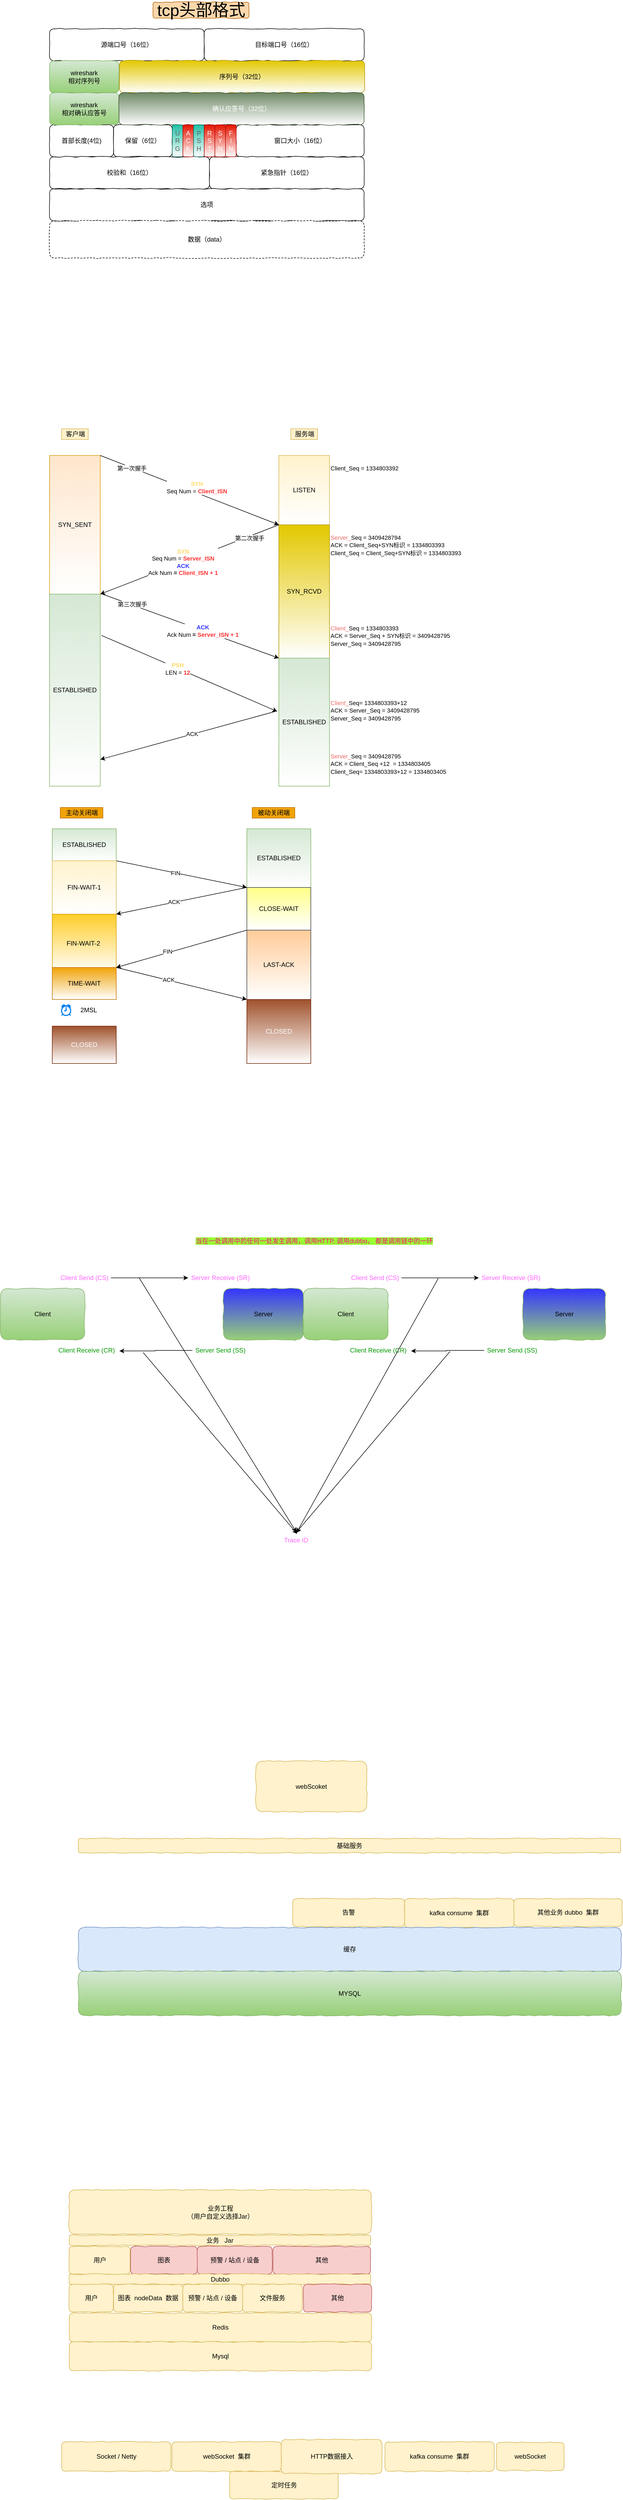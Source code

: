 <mxfile version="15.8.2" type="github">
  <diagram id="oA3eS2ro-VcBrTiEZLm-" name="第 1 页">
    <mxGraphModel dx="1422" dy="786" grid="0" gridSize="10" guides="1" tooltips="1" connect="1" arrows="1" fold="1" page="0" pageScale="1" pageWidth="827" pageHeight="1169" background="none" math="0" shadow="0">
      <root>
        <mxCell id="0" />
        <mxCell id="1" parent="0" />
        <mxCell id="Nb2khe5gCZyhO0hgCq8m-3" value="源端口号（16位）" style="rounded=1;whiteSpace=wrap;html=1;gradientColor=#ffffff;glass=0;shadow=0;sketch=0;comic=1;" parent="1" vertex="1">
          <mxGeometry x="130" y="180" width="290" height="60" as="geometry" />
        </mxCell>
        <mxCell id="Nb2khe5gCZyhO0hgCq8m-4" value="目标端口号（16位）" style="rounded=1;whiteSpace=wrap;html=1;gradientColor=#ffffff;comic=1;" parent="1" vertex="1">
          <mxGeometry x="420" y="180" width="300" height="60" as="geometry" />
        </mxCell>
        <mxCell id="Nb2khe5gCZyhO0hgCq8m-9" value="首部长度(4位)" style="rounded=1;whiteSpace=wrap;html=1;comic=1;" parent="1" vertex="1">
          <mxGeometry x="130" y="360" width="120" height="60" as="geometry" />
        </mxCell>
        <mxCell id="Nb2khe5gCZyhO0hgCq8m-10" value="保留（6位）" style="rounded=1;whiteSpace=wrap;html=1;comic=1;" parent="1" vertex="1">
          <mxGeometry x="250" y="360" width="110" height="60" as="geometry" />
        </mxCell>
        <mxCell id="Nb2khe5gCZyhO0hgCq8m-11" value="窗口大小（16位）" style="rounded=1;whiteSpace=wrap;html=1;comic=1;" parent="1" vertex="1">
          <mxGeometry x="480" y="360" width="240" height="60" as="geometry" />
        </mxCell>
        <mxCell id="Nb2khe5gCZyhO0hgCq8m-14" value="校验和（16位）" style="rounded=1;whiteSpace=wrap;html=1;comic=1;" parent="1" vertex="1">
          <mxGeometry x="130" y="420" width="300" height="60" as="geometry" />
        </mxCell>
        <mxCell id="Nb2khe5gCZyhO0hgCq8m-16" value="紧急指针（16位）" style="rounded=1;whiteSpace=wrap;html=1;comic=1;" parent="1" vertex="1">
          <mxGeometry x="430" y="420" width="290" height="60" as="geometry" />
        </mxCell>
        <mxCell id="Nb2khe5gCZyhO0hgCq8m-17" value="选项" style="rounded=1;whiteSpace=wrap;html=1;comic=1;" parent="1" vertex="1">
          <mxGeometry x="130" y="480" width="590" height="60" as="geometry" />
        </mxCell>
        <mxCell id="Nb2khe5gCZyhO0hgCq8m-18" value="数据（data）" style="rounded=1;whiteSpace=wrap;html=1;dashed=1;gradientColor=#ffffff;comic=1;" parent="1" vertex="1">
          <mxGeometry x="130" y="540" width="590" height="70" as="geometry" />
        </mxCell>
        <mxCell id="Nb2khe5gCZyhO0hgCq8m-20" value="wireshark&lt;br&gt;相对序列号" style="rounded=1;whiteSpace=wrap;html=1;gradientColor=#97d077;fillColor=#d5e8d4;strokeColor=#82b366;comic=1;" parent="1" vertex="1">
          <mxGeometry x="130" y="240" width="130" height="60" as="geometry" />
        </mxCell>
        <mxCell id="Nb2khe5gCZyhO0hgCq8m-21" value="序列号（32位）" style="rounded=1;whiteSpace=wrap;html=1;fillColor=#e3c800;strokeColor=#B09500;fontColor=#000000;gradientColor=#ffffff;comic=1;" parent="1" vertex="1">
          <mxGeometry x="261" y="240" width="460" height="60" as="geometry" />
        </mxCell>
        <mxCell id="Nb2khe5gCZyhO0hgCq8m-22" value="wireshark&lt;br&gt;相对确认应答号" style="rounded=1;whiteSpace=wrap;html=1;gradientColor=#97d077;fillColor=#d5e8d4;strokeColor=#82b366;comic=1;" parent="1" vertex="1">
          <mxGeometry x="130" y="300" width="130" height="60" as="geometry" />
        </mxCell>
        <mxCell id="Nb2khe5gCZyhO0hgCq8m-23" value="确认应答号（32位）" style="rounded=1;whiteSpace=wrap;html=1;fillColor=#6d8764;strokeColor=#3A5431;fontColor=#ffffff;gradientColor=#ffffff;comic=1;" parent="1" vertex="1">
          <mxGeometry x="260" y="300" width="460" height="60" as="geometry" />
        </mxCell>
        <mxCell id="Nb2khe5gCZyhO0hgCq8m-26" value="U&lt;br&gt;R&lt;br&gt;G" style="rounded=1;html=1;sketch=0;fontColor=#5C5C5C;strokeColor=#006658;fillColor=#21C0A5;whiteSpace=wrap;gradientColor=#ffffff;" parent="1" vertex="1">
          <mxGeometry x="360" y="360" width="20" height="60" as="geometry" />
        </mxCell>
        <mxCell id="Nb2khe5gCZyhO0hgCq8m-27" value="A&lt;br&gt;C&lt;br&gt;K" style="rounded=1;whiteSpace=wrap;html=1;sketch=0;fontColor=#ffffff;strokeColor=#B20000;fillColor=#e51400;gradientColor=#ffffff;" parent="1" vertex="1">
          <mxGeometry x="380" y="360" width="20" height="60" as="geometry" />
        </mxCell>
        <mxCell id="Nb2khe5gCZyhO0hgCq8m-28" value="P&lt;br&gt;S&lt;br&gt;H" style="rounded=1;whiteSpace=wrap;html=1;sketch=0;fontColor=#5C5C5C;strokeColor=#006658;fillColor=#21C0A5;gradientColor=#ffffff;" parent="1" vertex="1">
          <mxGeometry x="400" y="360" width="20" height="60" as="geometry" />
        </mxCell>
        <mxCell id="Nb2khe5gCZyhO0hgCq8m-29" value="R&lt;br&gt;S&lt;br&gt;T" style="rounded=1;whiteSpace=wrap;html=1;sketch=0;fontColor=#ffffff;strokeColor=#B20000;fillColor=#e51400;gradientColor=#ffffff;" parent="1" vertex="1">
          <mxGeometry x="420" y="360" width="20" height="60" as="geometry" />
        </mxCell>
        <mxCell id="Nb2khe5gCZyhO0hgCq8m-30" value="S&lt;br&gt;Y&lt;br&gt;N" style="rounded=1;whiteSpace=wrap;html=1;sketch=0;fontColor=#ffffff;strokeColor=#B20000;fillColor=#e51400;gradientColor=#ffffff;" parent="1" vertex="1">
          <mxGeometry x="440" y="360" width="20" height="60" as="geometry" />
        </mxCell>
        <mxCell id="Nb2khe5gCZyhO0hgCq8m-31" value="F&lt;br&gt;I&lt;br&gt;N" style="rounded=1;whiteSpace=wrap;html=1;sketch=0;fontColor=#ffffff;strokeColor=#B20000;fillColor=#e51400;gradientColor=#ffffff;" parent="1" vertex="1">
          <mxGeometry x="460" y="360" width="20" height="60" as="geometry" />
        </mxCell>
        <mxCell id="Nb2khe5gCZyhO0hgCq8m-32" value="&lt;font style=&quot;font-size: 31px&quot;&gt;tcp头部格式&lt;/font&gt;" style="text;html=1;align=center;verticalAlign=middle;resizable=0;points=[];autosize=1;fillColor=#fad7ac;strokeColor=#b46504;rounded=1;comic=1;" parent="1" vertex="1">
          <mxGeometry x="324" y="130" width="180" height="30" as="geometry" />
        </mxCell>
        <mxCell id="5syFboAeOt0OYtr-gB5--3" value="SYN_SENT" style="rounded=0;whiteSpace=wrap;html=1;fillColor=#ffe6cc;strokeColor=#d79b00;gradientColor=#ffffff;" parent="1" vertex="1">
          <mxGeometry x="130" y="980" width="95" height="260" as="geometry" />
        </mxCell>
        <mxCell id="5syFboAeOt0OYtr-gB5--11" style="rounded=0;orthogonalLoop=1;jettySize=auto;html=1;entryX=0;entryY=0;entryDx=0;entryDy=0;" parent="1" target="5syFboAeOt0OYtr-gB5--7" edge="1">
          <mxGeometry relative="1" as="geometry">
            <mxPoint x="229" y="1240" as="sourcePoint" />
          </mxGeometry>
        </mxCell>
        <mxCell id="5syFboAeOt0OYtr-gB5--18" value="第三次握手" style="edgeLabel;html=1;align=center;verticalAlign=middle;resizable=0;points=[];" parent="5syFboAeOt0OYtr-gB5--11" vertex="1" connectable="0">
          <mxGeometry x="-0.669" y="1" relative="1" as="geometry">
            <mxPoint as="offset" />
          </mxGeometry>
        </mxCell>
        <mxCell id="5syFboAeOt0OYtr-gB5--4" value="&lt;span&gt;ESTABLISHED&lt;/span&gt;" style="rounded=0;whiteSpace=wrap;html=1;fillColor=#d5e8d4;strokeColor=#82b366;gradientColor=#ffffff;" parent="1" vertex="1">
          <mxGeometry x="130" y="1240" width="95" height="360" as="geometry" />
        </mxCell>
        <mxCell id="5syFboAeOt0OYtr-gB5--5" value="LISTEN" style="rounded=0;whiteSpace=wrap;html=1;fillColor=#fff2cc;strokeColor=#d6b656;gradientColor=#ffffff;gradientDirection=south;" parent="1" vertex="1">
          <mxGeometry x="560" y="980" width="95" height="130" as="geometry" />
        </mxCell>
        <mxCell id="5syFboAeOt0OYtr-gB5--6" value="SYN_RCVD" style="rounded=0;whiteSpace=wrap;html=1;fillColor=#e3c800;strokeColor=#B09500;fontColor=#000000;gradientColor=#ffffff;" parent="1" vertex="1">
          <mxGeometry x="560" y="1110" width="95" height="250" as="geometry" />
        </mxCell>
        <mxCell id="5syFboAeOt0OYtr-gB5--7" value="ESTABLISHED" style="rounded=0;whiteSpace=wrap;html=1;fillColor=#d5e8d4;strokeColor=#82b366;gradientColor=#ffffff;" parent="1" vertex="1">
          <mxGeometry x="560" y="1360" width="95" height="240" as="geometry" />
        </mxCell>
        <mxCell id="5syFboAeOt0OYtr-gB5--9" value="" style="endArrow=classic;html=1;exitX=1;exitY=0;exitDx=0;exitDy=0;entryX=0;entryY=1;entryDx=0;entryDy=0;" parent="1" source="5syFboAeOt0OYtr-gB5--3" target="5syFboAeOt0OYtr-gB5--5" edge="1">
          <mxGeometry width="50" height="50" relative="1" as="geometry">
            <mxPoint x="225" y="1040" as="sourcePoint" />
            <mxPoint x="440" y="1100" as="targetPoint" />
          </mxGeometry>
        </mxCell>
        <mxCell id="5syFboAeOt0OYtr-gB5--12" value="第一次握手" style="edgeLabel;html=1;align=center;verticalAlign=middle;resizable=0;points=[];" parent="5syFboAeOt0OYtr-gB5--9" vertex="1" connectable="0">
          <mxGeometry x="-0.647" y="-1" relative="1" as="geometry">
            <mxPoint as="offset" />
          </mxGeometry>
        </mxCell>
        <mxCell id="5syFboAeOt0OYtr-gB5--15" value="&lt;b&gt;&lt;font color=&quot;#ffd966&quot;&gt;SYN&lt;/font&gt;&lt;/b&gt;&lt;br&gt;Seq Num = &lt;font color=&quot;#ff3333&quot; style=&quot;font-weight: bold&quot;&gt;Client_ISN&lt;/font&gt;&lt;b&gt;&lt;font color=&quot;#ff3333&quot;&gt;&lt;br&gt;&lt;/font&gt;&lt;/b&gt;" style="edgeLabel;html=1;align=center;verticalAlign=middle;resizable=0;points=[];" parent="5syFboAeOt0OYtr-gB5--9" vertex="1" connectable="0">
          <mxGeometry x="0.076" relative="1" as="geometry">
            <mxPoint y="-10" as="offset" />
          </mxGeometry>
        </mxCell>
        <mxCell id="5syFboAeOt0OYtr-gB5--10" value="" style="endArrow=classic;html=1;exitX=0;exitY=0;exitDx=0;exitDy=0;entryX=1;entryY=0;entryDx=0;entryDy=0;" parent="1" source="5syFboAeOt0OYtr-gB5--6" target="5syFboAeOt0OYtr-gB5--4" edge="1">
          <mxGeometry width="50" height="50" relative="1" as="geometry">
            <mxPoint x="530" y="1030" as="sourcePoint" />
            <mxPoint x="530" y="1440" as="targetPoint" />
          </mxGeometry>
        </mxCell>
        <mxCell id="5syFboAeOt0OYtr-gB5--17" value="第二次握手" style="edgeLabel;html=1;align=center;verticalAlign=middle;resizable=0;points=[];" parent="5syFboAeOt0OYtr-gB5--10" vertex="1" connectable="0">
          <mxGeometry x="-0.667" y="3" relative="1" as="geometry">
            <mxPoint as="offset" />
          </mxGeometry>
        </mxCell>
        <mxCell id="5syFboAeOt0OYtr-gB5--16" value="&lt;b&gt;&lt;font color=&quot;#ffd966&quot;&gt;SYN&lt;/font&gt;&lt;/b&gt;&lt;br&gt;Seq Num = &lt;font color=&quot;#ff3333&quot; style=&quot;font-weight: bold&quot;&gt;Server_ISN&lt;/font&gt;&lt;br&gt;&lt;b&gt;&lt;font color=&quot;#3333ff&quot;&gt;ACK&lt;/font&gt;&lt;/b&gt;&lt;br&gt;Ack Num&lt;b&gt; =&lt;font color=&quot;#ff3333&quot;&gt;&amp;nbsp;&lt;/font&gt;&lt;/b&gt;&lt;span style=&quot;color: rgb(255 , 51 , 51) ; font-weight: 700&quot;&gt;Client_ISN + 1&lt;/span&gt;&lt;b&gt;&lt;font color=&quot;#ff3333&quot;&gt;&lt;br&gt;&lt;/font&gt;&lt;/b&gt;" style="edgeLabel;html=1;align=center;verticalAlign=middle;resizable=0;points=[];" parent="1" vertex="1" connectable="0">
          <mxGeometry x="379.999" y="1179.998" as="geometry" />
        </mxCell>
        <mxCell id="5syFboAeOt0OYtr-gB5--19" value="&lt;b&gt;&lt;font color=&quot;#3333ff&quot;&gt;ACK&lt;/font&gt;&lt;/b&gt;&lt;br&gt;Ack Num&lt;b&gt; =&lt;font color=&quot;#ff3333&quot;&gt;&amp;nbsp;&lt;/font&gt;&lt;/b&gt;&lt;span style=&quot;color: rgb(255 , 51 , 51) ; font-weight: 700&quot;&gt;Server_ISN + 1&lt;/span&gt;&lt;b&gt;&lt;font color=&quot;#ff3333&quot;&gt;&lt;br&gt;&lt;/font&gt;&lt;/b&gt;" style="edgeLabel;html=1;align=center;verticalAlign=middle;resizable=0;points=[];" parent="1" vertex="1" connectable="0">
          <mxGeometry x="419.999" y="1299.998" as="geometry">
            <mxPoint x="-3" y="9" as="offset" />
          </mxGeometry>
        </mxCell>
        <mxCell id="5syFboAeOt0OYtr-gB5--20" value="客户端" style="text;html=1;align=center;verticalAlign=middle;resizable=0;points=[];autosize=1;strokeColor=#d6b656;fillColor=#fff2cc;" parent="1" vertex="1">
          <mxGeometry x="152.5" y="930" width="50" height="20" as="geometry" />
        </mxCell>
        <mxCell id="5syFboAeOt0OYtr-gB5--21" value="服务端" style="text;html=1;align=center;verticalAlign=middle;resizable=0;points=[];autosize=1;strokeColor=#d6b656;fillColor=#fff2cc;" parent="1" vertex="1">
          <mxGeometry x="582.5" y="930" width="50" height="20" as="geometry" />
        </mxCell>
        <mxCell id="5syFboAeOt0OYtr-gB5--24" value="" style="endArrow=classic;html=1;exitX=1.026;exitY=0.215;exitDx=0;exitDy=0;exitPerimeter=0;" parent="1" source="5syFboAeOt0OYtr-gB5--4" edge="1">
          <mxGeometry width="50" height="50" relative="1" as="geometry">
            <mxPoint x="225" y="1450" as="sourcePoint" />
            <mxPoint x="557" y="1460" as="targetPoint" />
            <Array as="points" />
          </mxGeometry>
        </mxCell>
        <mxCell id="5syFboAeOt0OYtr-gB5--27" value="&lt;b&gt;&lt;font color=&quot;#ffd966&quot;&gt;PSH&lt;/font&gt;&lt;/b&gt;&lt;br&gt;LEN =&amp;nbsp;&lt;font color=&quot;#ff3333&quot; style=&quot;font-weight: bold&quot;&gt;12&lt;/font&gt;&lt;br&gt;" style="edgeLabel;html=1;align=center;verticalAlign=middle;resizable=0;points=[];" parent="5syFboAeOt0OYtr-gB5--24" vertex="1" connectable="0">
          <mxGeometry x="-0.27" y="-3" relative="1" as="geometry">
            <mxPoint x="23" y="8" as="offset" />
          </mxGeometry>
        </mxCell>
        <mxCell id="5syFboAeOt0OYtr-gB5--25" value="" style="endArrow=classic;html=1;" parent="1" edge="1">
          <mxGeometry width="50" height="50" relative="1" as="geometry">
            <mxPoint x="553" y="1460" as="sourcePoint" />
            <mxPoint x="225" y="1550" as="targetPoint" />
            <Array as="points" />
          </mxGeometry>
        </mxCell>
        <mxCell id="5syFboAeOt0OYtr-gB5--41" value="ACK" style="edgeLabel;html=1;align=center;verticalAlign=middle;resizable=0;points=[];" parent="5syFboAeOt0OYtr-gB5--25" vertex="1" connectable="0">
          <mxGeometry x="-0.048" y="-1" relative="1" as="geometry">
            <mxPoint as="offset" />
          </mxGeometry>
        </mxCell>
        <mxCell id="5syFboAeOt0OYtr-gB5--28" value="&lt;div style=&quot;text-align: center&quot;&gt;&lt;font face=&quot;helvetica&quot;&gt;&lt;span style=&quot;font-size: 11px ; background-color: rgb(255 , 255 , 255)&quot;&gt;Client_Seq =&amp;nbsp;&lt;/span&gt;&lt;/font&gt;&lt;span style=&quot;font-family: &amp;#34;helvetica&amp;#34; ; font-size: 11px&quot;&gt;1334803392&lt;/span&gt;&lt;/div&gt;" style="text;whiteSpace=wrap;html=1;" parent="1" vertex="1">
          <mxGeometry x="655" y="990" width="160" height="20" as="geometry" />
        </mxCell>
        <mxCell id="5syFboAeOt0OYtr-gB5--29" value="&lt;div style=&quot;text-align: center&quot;&gt;&lt;/div&gt;&lt;font face=&quot;helvetica&quot; style=&quot;text-align: center&quot;&gt;&lt;span style=&quot;font-size: 11px ; background-color: rgb(255 , 255 , 255)&quot;&gt;&lt;font color=&quot;#ea6b66&quot;&gt;Server_&lt;/font&gt;&lt;/span&gt;&lt;/font&gt;&lt;span style=&quot;font-family: &amp;#34;helvetica&amp;#34; ; font-size: 11px ; text-align: center ; background-color: rgb(255 , 255 , 255)&quot;&gt;Seq&lt;/span&gt;&lt;font face=&quot;helvetica&quot; style=&quot;text-align: center&quot;&gt;&lt;span style=&quot;font-size: 11px ; background-color: rgb(255 , 255 , 255)&quot;&gt;&amp;nbsp;=&amp;nbsp;&lt;/span&gt;&lt;/font&gt;&lt;span style=&quot;font-size: 11px ; text-align: center ; font-family: &amp;#34;helvetica&amp;#34;&quot;&gt;3409428794&lt;/span&gt;&lt;span style=&quot;font-family: &amp;#34;helvetica&amp;#34; ; font-size: 11px ; text-align: center ; background-color: rgb(255 , 255 , 255)&quot;&gt;&lt;br&gt;ACK = Client_&lt;/span&gt;&lt;span style=&quot;font-family: &amp;#34;helvetica&amp;#34; ; font-size: 11px ; text-align: center ; background-color: rgb(255 , 255 , 255)&quot;&gt;Seq&lt;/span&gt;&lt;span style=&quot;font-family: &amp;#34;helvetica&amp;#34; ; font-size: 11px ; text-align: center ; background-color: rgb(255 , 255 , 255)&quot;&gt;+&lt;/span&gt;&lt;span style=&quot;font-family: &amp;#34;helvetica&amp;#34; ; font-size: 11px ; text-align: center ; background-color: rgb(255 , 255 , 255)&quot;&gt;SYN&lt;/span&gt;&lt;span style=&quot;font-family: &amp;#34;helvetica&amp;#34; ; font-size: 11px ; text-align: center ; background-color: rgb(255 , 255 , 255)&quot;&gt;标识 =&amp;nbsp;&lt;/span&gt;&lt;span style=&quot;font-family: &amp;#34;helvetica&amp;#34; ; font-size: 11px ; text-align: center&quot;&gt;1334803393&lt;br&gt;&lt;/span&gt;&lt;span style=&quot;font-family: &amp;#34;helvetica&amp;#34; ; font-size: 11px ; text-align: center ; background-color: rgb(255 , 255 , 255)&quot;&gt;Client_&lt;/span&gt;&lt;span style=&quot;font-family: &amp;#34;helvetica&amp;#34; ; font-size: 11px ; text-align: center ; background-color: rgb(255 , 255 , 255)&quot;&gt;Seq&lt;/span&gt;&lt;span style=&quot;font-family: &amp;#34;helvetica&amp;#34; ; font-size: 11px ; text-align: center ; background-color: rgb(255 , 255 , 255)&quot;&gt;&amp;nbsp;=&amp;nbsp;&lt;/span&gt;&lt;span style=&quot;font-size: 11px ; font-family: &amp;#34;helvetica&amp;#34; ; text-align: center ; background-color: rgb(255 , 255 , 255)&quot;&gt;Client_&lt;/span&gt;&lt;span style=&quot;font-family: &amp;#34;helvetica&amp;#34; ; font-size: 11px ; text-align: center ; background-color: rgb(255 , 255 , 255)&quot;&gt;Seq&lt;/span&gt;&lt;span style=&quot;font-size: 11px ; font-family: &amp;#34;helvetica&amp;#34; ; text-align: center ; background-color: rgb(255 , 255 , 255)&quot;&gt;+&lt;/span&gt;&lt;span style=&quot;font-family: &amp;#34;helvetica&amp;#34; ; font-size: 11px ; text-align: center ; background-color: rgb(255 , 255 , 255)&quot;&gt;SYN&lt;/span&gt;&lt;span style=&quot;font-size: 11px ; font-family: &amp;#34;helvetica&amp;#34; ; text-align: center ; background-color: rgb(255 , 255 , 255)&quot;&gt;标识 =&amp;nbsp;&lt;/span&gt;&lt;span style=&quot;font-size: 11px ; font-family: &amp;#34;helvetica&amp;#34; ; text-align: center&quot;&gt;1334803393&lt;/span&gt;&lt;span style=&quot;font-family: &amp;#34;helvetica&amp;#34; ; font-size: 11px ; text-align: center ; background-color: rgb(255 , 255 , 255)&quot;&gt;&lt;br&gt;&lt;/span&gt;" style="text;whiteSpace=wrap;html=1;" parent="1" vertex="1">
          <mxGeometry x="655" y="1120" width="285" height="50" as="geometry" />
        </mxCell>
        <mxCell id="5syFboAeOt0OYtr-gB5--33" value="&lt;div style=&quot;text-align: center&quot;&gt;&lt;br&gt;&lt;/div&gt;" style="text;whiteSpace=wrap;html=1;" parent="1" vertex="1">
          <mxGeometry x="360" y="1240" width="160" height="20" as="geometry" />
        </mxCell>
        <mxCell id="5syFboAeOt0OYtr-gB5--38" value="&lt;div style=&quot;text-align: center&quot;&gt;&lt;/div&gt;&lt;span style=&quot;font-size: 11px ; font-family: &amp;#34;helvetica&amp;#34; ; text-align: center ; background-color: rgb(255 , 255 , 255)&quot;&gt;&lt;font color=&quot;#ea6b66&quot;&gt;Client_&lt;/font&gt;&lt;/span&gt;&lt;span style=&quot;font-family: &amp;#34;helvetica&amp;#34; ; font-size: 11px ; text-align: center ; background-color: rgb(255 , 255 , 255)&quot;&gt;Seq&lt;/span&gt;&lt;span style=&quot;font-size: 11px ; font-family: &amp;#34;helvetica&amp;#34; ; text-align: center ; background-color: rgb(255 , 255 , 255)&quot;&gt;&amp;nbsp;=&amp;nbsp;&lt;/span&gt;&lt;span style=&quot;font-size: 11px ; font-family: &amp;#34;helvetica&amp;#34; ; text-align: center&quot;&gt;1334803393&lt;/span&gt;&lt;font face=&quot;helvetica&quot; style=&quot;text-align: center&quot;&gt;&lt;span style=&quot;font-size: 11px ; background-color: rgb(255 , 255 , 255)&quot;&gt;&lt;br&gt;&lt;/span&gt;&lt;/font&gt;&lt;span style=&quot;font-family: &amp;#34;helvetica&amp;#34; ; font-size: 11px ; text-align: center ; background-color: rgb(255 , 255 , 255)&quot;&gt;ACK =&amp;nbsp;&lt;/span&gt;&lt;span style=&quot;font-family: &amp;#34;helvetica&amp;#34; ; font-size: 11px ; text-align: center ; background-color: rgb(255 , 255 , 255)&quot;&gt;Server&lt;/span&gt;&lt;span style=&quot;font-family: &amp;#34;helvetica&amp;#34; ; font-size: 11px ; text-align: center ; background-color: rgb(255 , 255 , 255)&quot;&gt;_&lt;/span&gt;&lt;span style=&quot;font-family: &amp;#34;helvetica&amp;#34; ; font-size: 11px ; text-align: center ; background-color: rgb(255 , 255 , 255)&quot;&gt;Seq&lt;/span&gt;&lt;span style=&quot;font-family: &amp;#34;helvetica&amp;#34; ; font-size: 11px ; text-align: center ; background-color: rgb(255 , 255 , 255)&quot;&gt;&amp;nbsp;+&amp;nbsp;&lt;/span&gt;&lt;span style=&quot;font-family: &amp;#34;helvetica&amp;#34; ; font-size: 11px ; text-align: center ; background-color: rgb(255 , 255 , 255)&quot;&gt;SYN&lt;/span&gt;&lt;span style=&quot;font-family: &amp;#34;helvetica&amp;#34; ; font-size: 11px ; text-align: center ; background-color: rgb(255 , 255 , 255)&quot;&gt;标识 =&amp;nbsp;&lt;/span&gt;&lt;span style=&quot;font-family: &amp;#34;helvetica&amp;#34; ; font-size: 11px ; text-align: center&quot;&gt;3409428795&lt;br&gt;&lt;/span&gt;&lt;font face=&quot;helvetica&quot; style=&quot;text-align: center&quot;&gt;&lt;span style=&quot;font-size: 11px ; background-color: rgb(255 , 255 , 255)&quot;&gt;Server_&lt;/span&gt;&lt;/font&gt;&lt;span style=&quot;font-family: &amp;#34;helvetica&amp;#34; ; font-size: 11px ; text-align: center ; background-color: rgb(255 , 255 , 255)&quot;&gt;Seq&lt;/span&gt;&lt;font face=&quot;helvetica&quot; style=&quot;text-align: center&quot;&gt;&lt;span style=&quot;font-size: 11px ; background-color: rgb(255 , 255 , 255)&quot;&gt;&amp;nbsp;=&amp;nbsp;&lt;/span&gt;&lt;/font&gt;&lt;span style=&quot;font-size: 11px ; font-family: &amp;#34;helvetica&amp;#34; ; text-align: center&quot;&gt;3409428795&lt;/span&gt;&lt;span style=&quot;font-size: 11px ; font-family: &amp;#34;helvetica&amp;#34; ; text-align: center ; background-color: rgb(255 , 255 , 255)&quot;&gt;&lt;br&gt;&lt;/span&gt;" style="text;whiteSpace=wrap;html=1;" parent="1" vertex="1">
          <mxGeometry x="655" y="1290" width="285" height="60" as="geometry" />
        </mxCell>
        <mxCell id="5syFboAeOt0OYtr-gB5--39" value="&lt;div style=&quot;text-align: center&quot;&gt;&lt;/div&gt;&lt;span style=&quot;font-size: 11px ; font-family: &amp;#34;helvetica&amp;#34; ; text-align: center ; background-color: rgb(255 , 255 , 255)&quot;&gt;&lt;font color=&quot;#ea6b66&quot;&gt;Client_&lt;/font&gt;&lt;/span&gt;&lt;span style=&quot;font-family: &amp;#34;helvetica&amp;#34; ; font-size: 11px ; text-align: center ; background-color: rgb(255 , 255 , 255)&quot;&gt;Seq&lt;/span&gt;&lt;span style=&quot;font-size: 11px ; font-family: &amp;#34;helvetica&amp;#34; ; text-align: center ; background-color: rgb(255 , 255 , 255)&quot;&gt;=&amp;nbsp;&lt;/span&gt;&lt;span style=&quot;font-size: 11px ; font-family: &amp;#34;helvetica&amp;#34; ; text-align: center&quot;&gt;1334803393+12&amp;nbsp;&lt;/span&gt;&lt;font face=&quot;helvetica&quot; style=&quot;text-align: center&quot;&gt;&lt;span style=&quot;font-size: 11px ; background-color: rgb(255 , 255 , 255)&quot;&gt;&lt;br&gt;&lt;/span&gt;&lt;/font&gt;&lt;span style=&quot;font-family: &amp;#34;helvetica&amp;#34; ; font-size: 11px ; text-align: center ; background-color: rgb(255 , 255 , 255)&quot;&gt;ACK =&amp;nbsp;&lt;/span&gt;&lt;span style=&quot;font-family: &amp;#34;helvetica&amp;#34; ; font-size: 11px ; text-align: center ; background-color: rgb(255 , 255 , 255)&quot;&gt;Server&lt;/span&gt;&lt;span style=&quot;font-family: &amp;#34;helvetica&amp;#34; ; font-size: 11px ; text-align: center ; background-color: rgb(255 , 255 , 255)&quot;&gt;_&lt;/span&gt;&lt;span style=&quot;font-family: &amp;#34;helvetica&amp;#34; ; font-size: 11px ; text-align: center ; background-color: rgb(255 , 255 , 255)&quot;&gt;Seq&lt;/span&gt;&lt;span style=&quot;font-family: &amp;#34;helvetica&amp;#34; ; font-size: 11px ; text-align: center ; background-color: rgb(255 , 255 , 255)&quot;&gt;&amp;nbsp;=&amp;nbsp;&lt;/span&gt;&lt;span style=&quot;font-family: &amp;#34;helvetica&amp;#34; ; font-size: 11px ; text-align: center&quot;&gt;3409428795&lt;br&gt;&lt;/span&gt;&lt;font face=&quot;helvetica&quot; style=&quot;text-align: center&quot;&gt;&lt;span style=&quot;font-size: 11px ; background-color: rgb(255 , 255 , 255)&quot;&gt;Server_&lt;/span&gt;&lt;/font&gt;&lt;span style=&quot;font-family: &amp;#34;helvetica&amp;#34; ; font-size: 11px ; text-align: center ; background-color: rgb(255 , 255 , 255)&quot;&gt;Seq&amp;nbsp;&lt;/span&gt;&lt;font face=&quot;helvetica&quot; style=&quot;text-align: center&quot;&gt;&lt;span style=&quot;font-size: 11px ; background-color: rgb(255 , 255 , 255)&quot;&gt;=&amp;nbsp;&lt;/span&gt;&lt;/font&gt;&lt;span style=&quot;font-size: 11px ; font-family: &amp;#34;helvetica&amp;#34; ; text-align: center&quot;&gt;3409428795&lt;/span&gt;&lt;span style=&quot;font-size: 11px ; font-family: &amp;#34;helvetica&amp;#34; ; text-align: center ; background-color: rgb(255 , 255 , 255)&quot;&gt;&lt;br&gt;&lt;/span&gt;" style="text;whiteSpace=wrap;html=1;" parent="1" vertex="1">
          <mxGeometry x="655" y="1430" width="285" height="60" as="geometry" />
        </mxCell>
        <mxCell id="5syFboAeOt0OYtr-gB5--40" value="&lt;div style=&quot;text-align: center&quot;&gt;&lt;/div&gt;&lt;font face=&quot;helvetica&quot; style=&quot;text-align: center&quot;&gt;&lt;span style=&quot;font-size: 11px ; background-color: rgb(255 , 255 , 255)&quot;&gt;&lt;font color=&quot;#ea6b66&quot;&gt;Server_&lt;/font&gt;&lt;/span&gt;&lt;/font&gt;&lt;span style=&quot;font-family: &amp;#34;helvetica&amp;#34; ; font-size: 11px ; text-align: center ; background-color: rgb(255 , 255 , 255)&quot;&gt;Seq&lt;/span&gt;&lt;font face=&quot;helvetica&quot; style=&quot;text-align: center&quot;&gt;&lt;span style=&quot;font-size: 11px ; background-color: rgb(255 , 255 , 255)&quot;&gt;&amp;nbsp;=&amp;nbsp;&lt;/span&gt;&lt;/font&gt;&lt;span style=&quot;font-size: 11px ; font-family: &amp;#34;helvetica&amp;#34; ; text-align: center&quot;&gt;3409428795&lt;br&gt;&lt;/span&gt;&lt;span style=&quot;font-size: 11px ; font-family: &amp;#34;helvetica&amp;#34; ; text-align: center ; background-color: rgb(255 , 255 , 255)&quot;&gt;ACK =&amp;nbsp;&lt;/span&gt;&lt;span style=&quot;font-size: 11px ; font-family: &amp;#34;helvetica&amp;#34; ; text-align: center ; background-color: rgb(255 , 255 , 255)&quot;&gt;Client_&lt;/span&gt;&lt;span style=&quot;font-family: &amp;#34;helvetica&amp;#34; ; font-size: 11px ; text-align: center ; background-color: rgb(255 , 255 , 255)&quot;&gt;Seq&lt;/span&gt;&lt;span style=&quot;font-size: 11px ; font-family: &amp;#34;helvetica&amp;#34; ; text-align: center ; background-color: rgb(255 , 255 , 255)&quot;&gt;&amp;nbsp;+12&lt;/span&gt;&lt;span style=&quot;font-size: 11px ; font-family: &amp;#34;helvetica&amp;#34; ; text-align: center ; background-color: rgb(255 , 255 , 255)&quot;&gt;&amp;nbsp; =&amp;nbsp;&lt;/span&gt;&lt;span style=&quot;font-size: 11px ; font-family: &amp;#34;helvetica&amp;#34; ; text-align: center ; background-color: rgb(255 , 255 , 255)&quot;&gt;1334803405&lt;/span&gt;&lt;span style=&quot;font-size: 11px ; font-family: &amp;#34;helvetica&amp;#34; ; text-align: center ; background-color: rgb(255 , 255 , 255)&quot;&gt;&lt;br&gt;Client_&lt;/span&gt;&lt;span style=&quot;font-family: &amp;#34;helvetica&amp;#34; ; font-size: 11px ; text-align: center ; background-color: rgb(255 , 255 , 255)&quot;&gt;Seq&lt;/span&gt;&lt;span style=&quot;font-size: 11px ; font-family: &amp;#34;helvetica&amp;#34; ; text-align: center ; background-color: rgb(255 , 255 , 255)&quot;&gt;=&amp;nbsp;&lt;/span&gt;&lt;span style=&quot;font-size: 11px ; font-family: &amp;#34;helvetica&amp;#34; ; text-align: center&quot;&gt;1334803393+12 =&amp;nbsp;&lt;/span&gt;&lt;span style=&quot;font-family: &amp;#34;helvetica&amp;#34; ; font-size: 11px ; text-align: center ; background-color: rgb(255 , 255 , 255)&quot;&gt;1334803405&lt;/span&gt;&lt;span style=&quot;font-family: &amp;#34;helvetica&amp;#34; ; font-size: 11px ; text-align: center&quot;&gt;&lt;br&gt;&lt;/span&gt;&lt;span style=&quot;font-size: 11px ; font-family: &amp;#34;helvetica&amp;#34; ; text-align: center ; background-color: rgb(255 , 255 , 255)&quot;&gt;&lt;br&gt;&lt;/span&gt;" style="text;whiteSpace=wrap;html=1;" parent="1" vertex="1">
          <mxGeometry x="655" y="1530" width="285" height="60" as="geometry" />
        </mxCell>
        <mxCell id="5syFboAeOt0OYtr-gB5--42" value="&lt;span&gt;ESTABLISHED&lt;/span&gt;" style="rounded=0;whiteSpace=wrap;html=1;gradientDirection=south;fillColor=#d5e8d4;strokeColor=#82b366;gradientColor=#FFFFFF;" parent="1" vertex="1">
          <mxGeometry x="135" y="1680" width="120" height="60" as="geometry" />
        </mxCell>
        <mxCell id="5syFboAeOt0OYtr-gB5--53" style="edgeStyle=none;rounded=0;orthogonalLoop=1;jettySize=auto;html=1;exitX=1;exitY=0;exitDx=0;exitDy=0;entryX=0;entryY=0;entryDx=0;entryDy=0;" parent="1" source="5syFboAeOt0OYtr-gB5--43" target="5syFboAeOt0OYtr-gB5--49" edge="1">
          <mxGeometry relative="1" as="geometry" />
        </mxCell>
        <mxCell id="5syFboAeOt0OYtr-gB5--58" value="FIN" style="edgeLabel;html=1;align=center;verticalAlign=middle;resizable=0;points=[];" parent="5syFboAeOt0OYtr-gB5--53" vertex="1" connectable="0">
          <mxGeometry x="-0.098" relative="1" as="geometry">
            <mxPoint as="offset" />
          </mxGeometry>
        </mxCell>
        <mxCell id="5syFboAeOt0OYtr-gB5--43" value="&lt;div class=&quot;lake-content&quot;&gt;&lt;span class=&quot;ne-text&quot;&gt;FIN-WAIT-1&lt;/span&gt;&lt;/div&gt;" style="rounded=0;whiteSpace=wrap;html=1;gradientDirection=south;fillColor=#fff2cc;strokeColor=#d6b656;gradientColor=#FFFFFF;" parent="1" vertex="1">
          <mxGeometry x="135" y="1740" width="120" height="100" as="geometry" />
        </mxCell>
        <mxCell id="5syFboAeOt0OYtr-gB5--44" value="&lt;div class=&quot;lake-content&quot;&gt;&lt;span class=&quot;ne-text&quot;&gt;FIN-WAIT-2&amp;nbsp;&lt;/span&gt;&lt;/div&gt;" style="rounded=0;whiteSpace=wrap;html=1;gradientDirection=south;fillColor=#ffcd28;strokeColor=#d79b00;gradientColor=#ffffff;" parent="1" vertex="1">
          <mxGeometry x="135" y="1840" width="120" height="110" as="geometry" />
        </mxCell>
        <mxCell id="5syFboAeOt0OYtr-gB5--57" style="edgeStyle=none;rounded=0;orthogonalLoop=1;jettySize=auto;html=1;exitX=1;exitY=0;exitDx=0;exitDy=0;entryX=0;entryY=0;entryDx=0;entryDy=0;" parent="1" source="5syFboAeOt0OYtr-gB5--45" target="5syFboAeOt0OYtr-gB5--52" edge="1">
          <mxGeometry relative="1" as="geometry" />
        </mxCell>
        <mxCell id="5syFboAeOt0OYtr-gB5--64" value="ACK" style="edgeLabel;html=1;align=center;verticalAlign=middle;resizable=0;points=[];" parent="5syFboAeOt0OYtr-gB5--57" vertex="1" connectable="0">
          <mxGeometry x="-0.202" y="1" relative="1" as="geometry">
            <mxPoint as="offset" />
          </mxGeometry>
        </mxCell>
        <mxCell id="5syFboAeOt0OYtr-gB5--45" value="&lt;div class=&quot;lake-content&quot;&gt;&lt;span class=&quot;ne-text&quot;&gt;TIME-WAIT&lt;/span&gt;&lt;/div&gt;" style="rounded=0;whiteSpace=wrap;html=1;gradientDirection=south;fillColor=#f0a30a;strokeColor=#BD7000;fontColor=#000000;gradientColor=#ffffff;" parent="1" vertex="1">
          <mxGeometry x="135" y="1940" width="120" height="60" as="geometry" />
        </mxCell>
        <mxCell id="5syFboAeOt0OYtr-gB5--46" value="CLOSED" style="rounded=0;whiteSpace=wrap;html=1;gradientDirection=south;fillColor=#a0522d;strokeColor=#6D1F00;fontColor=#ffffff;gradientColor=#ffffff;" parent="1" vertex="1">
          <mxGeometry x="135" y="2050" width="120" height="70" as="geometry" />
        </mxCell>
        <mxCell id="5syFboAeOt0OYtr-gB5--48" value="&lt;span&gt;ESTABLISHED&lt;/span&gt;" style="rounded=0;whiteSpace=wrap;html=1;gradientDirection=south;fillColor=#d5e8d4;strokeColor=#82b366;gradientColor=#FFFFFF;" parent="1" vertex="1">
          <mxGeometry x="500" y="1680" width="120" height="110" as="geometry" />
        </mxCell>
        <mxCell id="5syFboAeOt0OYtr-gB5--54" style="edgeStyle=none;rounded=0;orthogonalLoop=1;jettySize=auto;html=1;exitX=0;exitY=0;exitDx=0;exitDy=0;entryX=1;entryY=1;entryDx=0;entryDy=0;" parent="1" source="5syFboAeOt0OYtr-gB5--49" target="5syFboAeOt0OYtr-gB5--43" edge="1">
          <mxGeometry relative="1" as="geometry" />
        </mxCell>
        <mxCell id="5syFboAeOt0OYtr-gB5--60" value="ACK" style="edgeLabel;html=1;align=center;verticalAlign=middle;resizable=0;points=[];" parent="5syFboAeOt0OYtr-gB5--54" vertex="1" connectable="0">
          <mxGeometry x="0.116" y="-1" relative="1" as="geometry">
            <mxPoint as="offset" />
          </mxGeometry>
        </mxCell>
        <mxCell id="5syFboAeOt0OYtr-gB5--56" style="edgeStyle=none;rounded=0;orthogonalLoop=1;jettySize=auto;html=1;exitX=0;exitY=1;exitDx=0;exitDy=0;entryX=1;entryY=0;entryDx=0;entryDy=0;" parent="1" source="5syFboAeOt0OYtr-gB5--49" target="5syFboAeOt0OYtr-gB5--45" edge="1">
          <mxGeometry relative="1" as="geometry" />
        </mxCell>
        <mxCell id="5syFboAeOt0OYtr-gB5--61" value="FIN" style="edgeLabel;html=1;align=center;verticalAlign=middle;resizable=0;points=[];" parent="5syFboAeOt0OYtr-gB5--56" vertex="1" connectable="0">
          <mxGeometry x="-0.206" y="-2" relative="1" as="geometry">
            <mxPoint x="-52" y="14" as="offset" />
          </mxGeometry>
        </mxCell>
        <mxCell id="5syFboAeOt0OYtr-gB5--49" value="&lt;div class=&quot;lake-content&quot;&gt;&lt;span class=&quot;ne-text&quot;&gt;CLOSE-WAIT&lt;/span&gt;&lt;/div&gt;" style="rounded=0;whiteSpace=wrap;html=1;gradientDirection=south;fillColor=#ffff88;strokeColor=#36393d;gradientColor=#ffffff;" parent="1" vertex="1">
          <mxGeometry x="500" y="1790" width="120" height="80" as="geometry" />
        </mxCell>
        <mxCell id="5syFboAeOt0OYtr-gB5--51" value="&lt;div class=&quot;lake-content&quot;&gt;&lt;span class=&quot;ne-text&quot;&gt;LAST-ACK&lt;/span&gt;&lt;/div&gt;" style="rounded=0;whiteSpace=wrap;html=1;gradientDirection=south;fillColor=#ffcc99;strokeColor=#36393d;gradientColor=#ffffff;" parent="1" vertex="1">
          <mxGeometry x="500" y="1870" width="120" height="130" as="geometry" />
        </mxCell>
        <mxCell id="5syFboAeOt0OYtr-gB5--52" value="CLOSED" style="rounded=0;whiteSpace=wrap;html=1;gradientDirection=south;fillColor=#a0522d;strokeColor=#6D1F00;fontColor=#ffffff;gradientColor=#ffffff;" parent="1" vertex="1">
          <mxGeometry x="500" y="2000" width="120" height="120" as="geometry" />
        </mxCell>
        <mxCell id="5syFboAeOt0OYtr-gB5--65" value="2MSL" style="text;html=1;align=center;verticalAlign=middle;resizable=0;points=[];autosize=1;strokeColor=none;fillColor=none;" parent="1" vertex="1">
          <mxGeometry x="177.5" y="2010" width="50" height="20" as="geometry" />
        </mxCell>
        <mxCell id="5syFboAeOt0OYtr-gB5--66" value="" style="html=1;verticalLabelPosition=bottom;align=center;labelBackgroundColor=#ffffff;verticalAlign=top;strokeWidth=2;strokeColor=#0080F0;shadow=0;dashed=0;shape=mxgraph.ios7.icons.alarm_clock;gradientColor=#ffffff;gradientDirection=south;" parent="1" vertex="1">
          <mxGeometry x="152.5" y="2010" width="17" height="20" as="geometry" />
        </mxCell>
        <mxCell id="5syFboAeOt0OYtr-gB5--67" value="主动关闭端" style="text;html=1;align=center;verticalAlign=middle;resizable=0;points=[];autosize=1;strokeColor=#BD7000;fillColor=#f0a30a;fontColor=#000000;direction=west;" parent="1" vertex="1">
          <mxGeometry x="150" y="1640" width="80" height="20" as="geometry" />
        </mxCell>
        <mxCell id="5syFboAeOt0OYtr-gB5--68" value="被动关闭端" style="text;html=1;align=center;verticalAlign=middle;resizable=0;points=[];autosize=1;strokeColor=#BD7000;fillColor=#f0a30a;fontColor=#000000;" parent="1" vertex="1">
          <mxGeometry x="510" y="1640" width="80" height="20" as="geometry" />
        </mxCell>
        <mxCell id="WEn22niAFK6fENaY5ymB-2" value="Client" style="rounded=1;whiteSpace=wrap;html=1;gradientColor=#97d077;fillColor=#d5e8d4;strokeColor=#82b366;comic=1;" parent="1" vertex="1">
          <mxGeometry x="38" y="2542" width="158" height="96" as="geometry" />
        </mxCell>
        <mxCell id="WEn22niAFK6fENaY5ymB-10" style="edgeStyle=orthogonalEdgeStyle;rounded=0;orthogonalLoop=1;jettySize=auto;html=1;fontColor=#FF66FF;" parent="1" source="WEn22niAFK6fENaY5ymB-3" target="WEn22niAFK6fENaY5ymB-7" edge="1">
          <mxGeometry relative="1" as="geometry" />
        </mxCell>
        <mxCell id="WEn22niAFK6fENaY5ymB-3" value="&lt;font color=&quot;#ff66ff&quot;&gt;Client Send (CS)&lt;/font&gt;" style="text;html=1;align=center;verticalAlign=middle;resizable=0;points=[];autosize=1;strokeColor=none;fillColor=none;" parent="1" vertex="1">
          <mxGeometry x="145" y="2513" width="100" height="18" as="geometry" />
        </mxCell>
        <mxCell id="WEn22niAFK6fENaY5ymB-5" value="&lt;font color=&quot;#009900&quot;&gt;Client Receive (CR)&lt;/font&gt;" style="text;html=1;align=center;verticalAlign=middle;resizable=0;points=[];autosize=1;strokeColor=none;fillColor=none;" parent="1" vertex="1">
          <mxGeometry x="141" y="2649" width="116" height="18" as="geometry" />
        </mxCell>
        <mxCell id="WEn22niAFK6fENaY5ymB-6" value="Server" style="rounded=1;whiteSpace=wrap;html=1;gradientColor=#97d077;fillColor=#3333FF;strokeColor=#82b366;comic=1;" parent="1" vertex="1">
          <mxGeometry x="456" y="2542" width="150" height="96" as="geometry" />
        </mxCell>
        <mxCell id="WEn22niAFK6fENaY5ymB-7" value="&lt;font color=&quot;#ff66ff&quot;&gt;Server&amp;nbsp;Receive&amp;nbsp;(SR)&lt;/font&gt;" style="text;html=1;align=center;verticalAlign=middle;resizable=0;points=[];autosize=1;strokeColor=none;fillColor=none;" parent="1" vertex="1">
          <mxGeometry x="390" y="2513" width="120" height="18" as="geometry" />
        </mxCell>
        <mxCell id="WEn22niAFK6fENaY5ymB-11" style="edgeStyle=orthogonalEdgeStyle;rounded=0;orthogonalLoop=1;jettySize=auto;html=1;entryX=1.034;entryY=0.556;entryDx=0;entryDy=0;entryPerimeter=0;fontColor=#FF66FF;" parent="1" source="WEn22niAFK6fENaY5ymB-8" target="WEn22niAFK6fENaY5ymB-5" edge="1">
          <mxGeometry relative="1" as="geometry">
            <Array as="points">
              <mxPoint x="328" y="2658" />
              <mxPoint x="328" y="2659" />
            </Array>
          </mxGeometry>
        </mxCell>
        <mxCell id="WEn22niAFK6fENaY5ymB-8" value="&lt;font color=&quot;#009900&quot;&gt;Server Send (SS)&lt;/font&gt;" style="text;html=1;align=center;verticalAlign=middle;resizable=0;points=[];autosize=1;strokeColor=none;fillColor=none;" parent="1" vertex="1">
          <mxGeometry x="398" y="2649" width="104" height="18" as="geometry" />
        </mxCell>
        <mxCell id="WEn22niAFK6fENaY5ymB-9" value="&lt;font color=&quot;#ff0080&quot; style=&quot;background-color: rgb(153 , 255 , 51)&quot;&gt;当在一处调用中的任何一处发生调用，调用HTTP, 调用dubbo， 都是调用链中的一环&lt;/font&gt;" style="text;html=1;align=center;verticalAlign=middle;resizable=0;points=[];autosize=1;strokeColor=none;fillColor=none;fontColor=#FF66FF;" parent="1" vertex="1">
          <mxGeometry x="398" y="2444" width="455" height="18" as="geometry" />
        </mxCell>
        <mxCell id="WEn22niAFK6fENaY5ymB-12" style="edgeStyle=orthogonalEdgeStyle;rounded=0;orthogonalLoop=1;jettySize=auto;html=1;fontColor=#FF66FF;" parent="1" source="WEn22niAFK6fENaY5ymB-13" target="WEn22niAFK6fENaY5ymB-14" edge="1">
          <mxGeometry relative="1" as="geometry" />
        </mxCell>
        <mxCell id="WEn22niAFK6fENaY5ymB-13" value="&lt;font color=&quot;#ff66ff&quot;&gt;Client Send (CS)&lt;/font&gt;" style="text;html=1;align=center;verticalAlign=middle;resizable=0;points=[];autosize=1;strokeColor=none;fillColor=none;" parent="1" vertex="1">
          <mxGeometry x="690" y="2513" width="100" height="18" as="geometry" />
        </mxCell>
        <mxCell id="WEn22niAFK6fENaY5ymB-14" value="&lt;font color=&quot;#ff66ff&quot;&gt;Server&amp;nbsp;Receive&amp;nbsp;(SR)&lt;/font&gt;" style="text;html=1;align=center;verticalAlign=middle;resizable=0;points=[];autosize=1;strokeColor=none;fillColor=none;" parent="1" vertex="1">
          <mxGeometry x="935" y="2513" width="120" height="18" as="geometry" />
        </mxCell>
        <mxCell id="WEn22niAFK6fENaY5ymB-15" value="&lt;font color=&quot;#009900&quot;&gt;Client Receive (CR)&lt;/font&gt;" style="text;html=1;align=center;verticalAlign=middle;resizable=0;points=[];autosize=1;strokeColor=none;fillColor=none;" parent="1" vertex="1">
          <mxGeometry x="688" y="2649" width="116" height="18" as="geometry" />
        </mxCell>
        <mxCell id="WEn22niAFK6fENaY5ymB-16" style="edgeStyle=orthogonalEdgeStyle;rounded=0;orthogonalLoop=1;jettySize=auto;html=1;entryX=1.034;entryY=0.556;entryDx=0;entryDy=0;entryPerimeter=0;fontColor=#FF66FF;" parent="1" source="WEn22niAFK6fENaY5ymB-17" target="WEn22niAFK6fENaY5ymB-15" edge="1">
          <mxGeometry relative="1" as="geometry">
            <Array as="points">
              <mxPoint x="875" y="2658" />
              <mxPoint x="875" y="2659" />
            </Array>
          </mxGeometry>
        </mxCell>
        <mxCell id="WEn22niAFK6fENaY5ymB-17" value="&lt;font color=&quot;#009900&quot;&gt;Server Send (SS)&lt;/font&gt;" style="text;html=1;align=center;verticalAlign=middle;resizable=0;points=[];autosize=1;strokeColor=none;fillColor=none;" parent="1" vertex="1">
          <mxGeometry x="945" y="2649" width="104" height="18" as="geometry" />
        </mxCell>
        <mxCell id="WEn22niAFK6fENaY5ymB-18" value="Client" style="rounded=1;whiteSpace=wrap;html=1;gradientColor=#97d077;fillColor=#d5e8d4;strokeColor=#82b366;comic=1;" parent="1" vertex="1">
          <mxGeometry x="606" y="2542" width="159" height="96" as="geometry" />
        </mxCell>
        <mxCell id="WEn22niAFK6fENaY5ymB-19" value="Server" style="rounded=1;whiteSpace=wrap;html=1;gradientColor=#97d077;fillColor=#3333FF;strokeColor=#82b366;comic=1;" parent="1" vertex="1">
          <mxGeometry x="1018" y="2542" width="155" height="96" as="geometry" />
        </mxCell>
        <mxCell id="WEn22niAFK6fENaY5ymB-20" value="" style="endArrow=classic;html=1;rounded=0;fontColor=#FF66FF;" parent="1" edge="1">
          <mxGeometry width="50" height="50" relative="1" as="geometry">
            <mxPoint x="298" y="2522" as="sourcePoint" />
            <mxPoint x="593" y="2999" as="targetPoint" />
          </mxGeometry>
        </mxCell>
        <mxCell id="WEn22niAFK6fENaY5ymB-21" value="" style="endArrow=classic;html=1;rounded=0;fontColor=#FF66FF;" parent="1" edge="1">
          <mxGeometry width="50" height="50" relative="1" as="geometry">
            <mxPoint x="305.5" y="2662" as="sourcePoint" />
            <mxPoint x="594.5" y="3002" as="targetPoint" />
          </mxGeometry>
        </mxCell>
        <mxCell id="WEn22niAFK6fENaY5ymB-22" value="" style="endArrow=classic;html=1;rounded=0;fontColor=#FF66FF;" parent="1" edge="1">
          <mxGeometry width="50" height="50" relative="1" as="geometry">
            <mxPoint x="859" y="2523" as="sourcePoint" />
            <mxPoint x="593" y="3000" as="targetPoint" />
          </mxGeometry>
        </mxCell>
        <mxCell id="WEn22niAFK6fENaY5ymB-23" value="" style="endArrow=classic;html=1;rounded=0;fontColor=#FF66FF;" parent="1" edge="1">
          <mxGeometry width="50" height="50" relative="1" as="geometry">
            <mxPoint x="881" y="2660" as="sourcePoint" />
            <mxPoint x="592" y="3000" as="targetPoint" />
          </mxGeometry>
        </mxCell>
        <mxCell id="WEn22niAFK6fENaY5ymB-24" value="Trace ID" style="text;html=1;align=center;verticalAlign=middle;resizable=0;points=[];autosize=1;strokeColor=none;fillColor=none;fontColor=#FF66FF;" parent="1" vertex="1">
          <mxGeometry x="564" y="3005" width="56" height="18" as="geometry" />
        </mxCell>
        <mxCell id="AGgWjmothm1LGN6n-bH6-1" value="用户" style="rounded=1;whiteSpace=wrap;html=1;fillColor=#fff2cc;strokeColor=#d6b656;comic=1;" parent="1" vertex="1">
          <mxGeometry x="166.5" y="4338" width="114.5" height="52" as="geometry" />
        </mxCell>
        <mxCell id="AGgWjmothm1LGN6n-bH6-2" value="基础服务" style="rounded=1;whiteSpace=wrap;html=1;fillColor=#fff2cc;strokeColor=#d6b656;comic=1;" parent="1" vertex="1">
          <mxGeometry x="184" y="3573" width="1017" height="27" as="geometry" />
        </mxCell>
        <mxCell id="AGgWjmothm1LGN6n-bH6-3" value="图表" style="rounded=1;whiteSpace=wrap;html=1;fillColor=#f8cecc;strokeColor=#b85450;comic=1;" parent="1" vertex="1">
          <mxGeometry x="282" y="4338" width="125" height="52" as="geometry" />
        </mxCell>
        <mxCell id="AGgWjmothm1LGN6n-bH6-4" value="告警" style="rounded=1;whiteSpace=wrap;html=1;fillColor=#fff2cc;strokeColor=#d6b656;comic=1;" parent="1" vertex="1">
          <mxGeometry x="586" y="3686" width="210" height="52.5" as="geometry" />
        </mxCell>
        <mxCell id="AGgWjmothm1LGN6n-bH6-6" value="kafka&amp;nbsp;consume&amp;nbsp; 集群" style="rounded=1;whiteSpace=wrap;html=1;fillColor=#fff2cc;strokeColor=#d6b656;comic=1;" parent="1" vertex="1">
          <mxGeometry x="796" y="3686" width="205" height="54.5" as="geometry" />
        </mxCell>
        <mxCell id="AGgWjmothm1LGN6n-bH6-8" value="缓存" style="rounded=1;whiteSpace=wrap;html=1;fillColor=#dae8fc;strokeColor=#6c8ebf;comic=1;" parent="1" vertex="1">
          <mxGeometry x="184" y="3740" width="1018" height="82" as="geometry" />
        </mxCell>
        <mxCell id="AGgWjmothm1LGN6n-bH6-9" value="MYSQL" style="rounded=1;whiteSpace=wrap;html=1;gradientColor=#97d077;fillColor=#d5e8d4;strokeColor=#82b366;comic=1;" parent="1" vertex="1">
          <mxGeometry x="184" y="3822" width="1018" height="83" as="geometry" />
        </mxCell>
        <mxCell id="AGgWjmothm1LGN6n-bH6-10" value="webScoket" style="rounded=1;whiteSpace=wrap;html=1;fillColor=#fff2cc;strokeColor=#d6b656;comic=1;" parent="1" vertex="1">
          <mxGeometry x="517" y="3428" width="208" height="95" as="geometry" />
        </mxCell>
        <mxCell id="AGgWjmothm1LGN6n-bH6-11" value="其他业务 dubbo&amp;nbsp; 集群" style="rounded=1;whiteSpace=wrap;html=1;fillColor=#fff2cc;strokeColor=#d6b656;comic=1;" parent="1" vertex="1">
          <mxGeometry x="1001" y="3686" width="203" height="52" as="geometry" />
        </mxCell>
        <mxCell id="-8rOH5TQJjqsG74m7gXo-1" value="预警 / 站点 / 设备" style="rounded=1;whiteSpace=wrap;html=1;fillColor=#f8cecc;strokeColor=#b85450;comic=1;" vertex="1" parent="1">
          <mxGeometry x="407" y="4338" width="140.5" height="52" as="geometry" />
        </mxCell>
        <mxCell id="-8rOH5TQJjqsG74m7gXo-2" value="定时任务" style="rounded=1;whiteSpace=wrap;html=1;fillColor=#fff2cc;strokeColor=#d6b656;comic=1;" vertex="1" parent="1">
          <mxGeometry x="467.5" y="4759.61" width="204" height="52" as="geometry" />
        </mxCell>
        <mxCell id="-8rOH5TQJjqsG74m7gXo-3" value="kafka&amp;nbsp;consume&amp;nbsp; 集群" style="rounded=1;whiteSpace=wrap;html=1;fillColor=#fff2cc;strokeColor=#d6b656;comic=1;" vertex="1" parent="1">
          <mxGeometry x="759" y="4704.38" width="205" height="55.25" as="geometry" />
        </mxCell>
        <mxCell id="-8rOH5TQJjqsG74m7gXo-4" value="Socket / Netty" style="rounded=1;whiteSpace=wrap;html=1;fillColor=#fff2cc;strokeColor=#d6b656;comic=1;" vertex="1" parent="1">
          <mxGeometry x="152.5" y="4704.36" width="205" height="55.25" as="geometry" />
        </mxCell>
        <mxCell id="-8rOH5TQJjqsG74m7gXo-5" value="webSocket&amp;nbsp; 集群" style="rounded=1;whiteSpace=wrap;html=1;fillColor=#fff2cc;strokeColor=#d6b656;comic=1;" vertex="1" parent="1">
          <mxGeometry x="359.5" y="4704.36" width="205" height="55.25" as="geometry" />
        </mxCell>
        <mxCell id="-8rOH5TQJjqsG74m7gXo-6" value="HTTP数据接入" style="rounded=1;whiteSpace=wrap;html=1;fillColor=#fff2cc;strokeColor=#d6b656;comic=1;" vertex="1" parent="1">
          <mxGeometry x="564.5" y="4700" width="189" height="64" as="geometry" />
        </mxCell>
        <mxCell id="-8rOH5TQJjqsG74m7gXo-7" value="用户" style="rounded=1;whiteSpace=wrap;html=1;fillColor=#fff2cc;strokeColor=#d6b656;comic=1;" vertex="1" parent="1">
          <mxGeometry x="166.5" y="4409" width="83" height="52" as="geometry" />
        </mxCell>
        <mxCell id="-8rOH5TQJjqsG74m7gXo-9" value="其他" style="rounded=1;whiteSpace=wrap;html=1;fillColor=#f8cecc;strokeColor=#b85450;comic=1;" vertex="1" parent="1">
          <mxGeometry x="549" y="4338" width="183" height="52" as="geometry" />
        </mxCell>
        <mxCell id="-8rOH5TQJjqsG74m7gXo-10" value="Dubbo" style="rounded=1;whiteSpace=wrap;html=1;fillColor=#fff2cc;strokeColor=#d6b656;comic=1;" vertex="1" parent="1">
          <mxGeometry x="166.5" y="4390" width="565.5" height="19" as="geometry" />
        </mxCell>
        <mxCell id="-8rOH5TQJjqsG74m7gXo-12" value="图表&amp;nbsp; nodeData&amp;nbsp; 数据" style="rounded=1;whiteSpace=wrap;html=1;fillColor=#fff2cc;strokeColor=#d6b656;comic=1;" vertex="1" parent="1">
          <mxGeometry x="250" y="4409" width="130" height="52" as="geometry" />
        </mxCell>
        <mxCell id="-8rOH5TQJjqsG74m7gXo-13" value="&lt;span&gt;预警 / 站点 / 设备&lt;/span&gt;" style="rounded=1;whiteSpace=wrap;html=1;fillColor=#fff2cc;strokeColor=#d6b656;comic=1;" vertex="1" parent="1">
          <mxGeometry x="380" y="4409" width="112" height="52" as="geometry" />
        </mxCell>
        <mxCell id="-8rOH5TQJjqsG74m7gXo-14" value="webSocket" style="rounded=1;whiteSpace=wrap;html=1;fillColor=#fff2cc;strokeColor=#d6b656;comic=1;" vertex="1" parent="1">
          <mxGeometry x="968" y="4705.48" width="127" height="53" as="geometry" />
        </mxCell>
        <mxCell id="-8rOH5TQJjqsG74m7gXo-15" value="业务&amp;nbsp; &amp;nbsp;Jar" style="rounded=1;whiteSpace=wrap;html=1;fillColor=#fff2cc;strokeColor=#d6b656;comic=1;" vertex="1" parent="1">
          <mxGeometry x="167" y="4317" width="565" height="19" as="geometry" />
        </mxCell>
        <mxCell id="-8rOH5TQJjqsG74m7gXo-16" value="文件服务" style="rounded=1;whiteSpace=wrap;html=1;fillColor=#fff2cc;strokeColor=#d6b656;comic=1;" vertex="1" parent="1">
          <mxGeometry x="492" y="4409" width="112" height="52" as="geometry" />
        </mxCell>
        <mxCell id="-8rOH5TQJjqsG74m7gXo-22" value="业务工程&lt;br&gt;（用户自定义选择Jar）" style="rounded=1;whiteSpace=wrap;html=1;fillColor=#fff2cc;strokeColor=#d6b656;comic=1;" vertex="1" parent="1">
          <mxGeometry x="166.5" y="4232" width="567" height="83" as="geometry" />
        </mxCell>
        <mxCell id="-8rOH5TQJjqsG74m7gXo-23" value="其他" style="rounded=1;whiteSpace=wrap;html=1;fillColor=#f8cecc;strokeColor=#b85450;comic=1;" vertex="1" parent="1">
          <mxGeometry x="606" y="4409" width="128" height="52" as="geometry" />
        </mxCell>
        <mxCell id="-8rOH5TQJjqsG74m7gXo-24" value="Redis" style="rounded=1;whiteSpace=wrap;html=1;fillColor=#fff2cc;strokeColor=#d6b656;comic=1;" vertex="1" parent="1">
          <mxGeometry x="167" y="4463" width="567" height="54" as="geometry" />
        </mxCell>
        <mxCell id="-8rOH5TQJjqsG74m7gXo-25" value="Mysql" style="rounded=1;whiteSpace=wrap;html=1;fillColor=#fff2cc;strokeColor=#d6b656;comic=1;" vertex="1" parent="1">
          <mxGeometry x="167" y="4517" width="567" height="54" as="geometry" />
        </mxCell>
      </root>
    </mxGraphModel>
  </diagram>
</mxfile>
